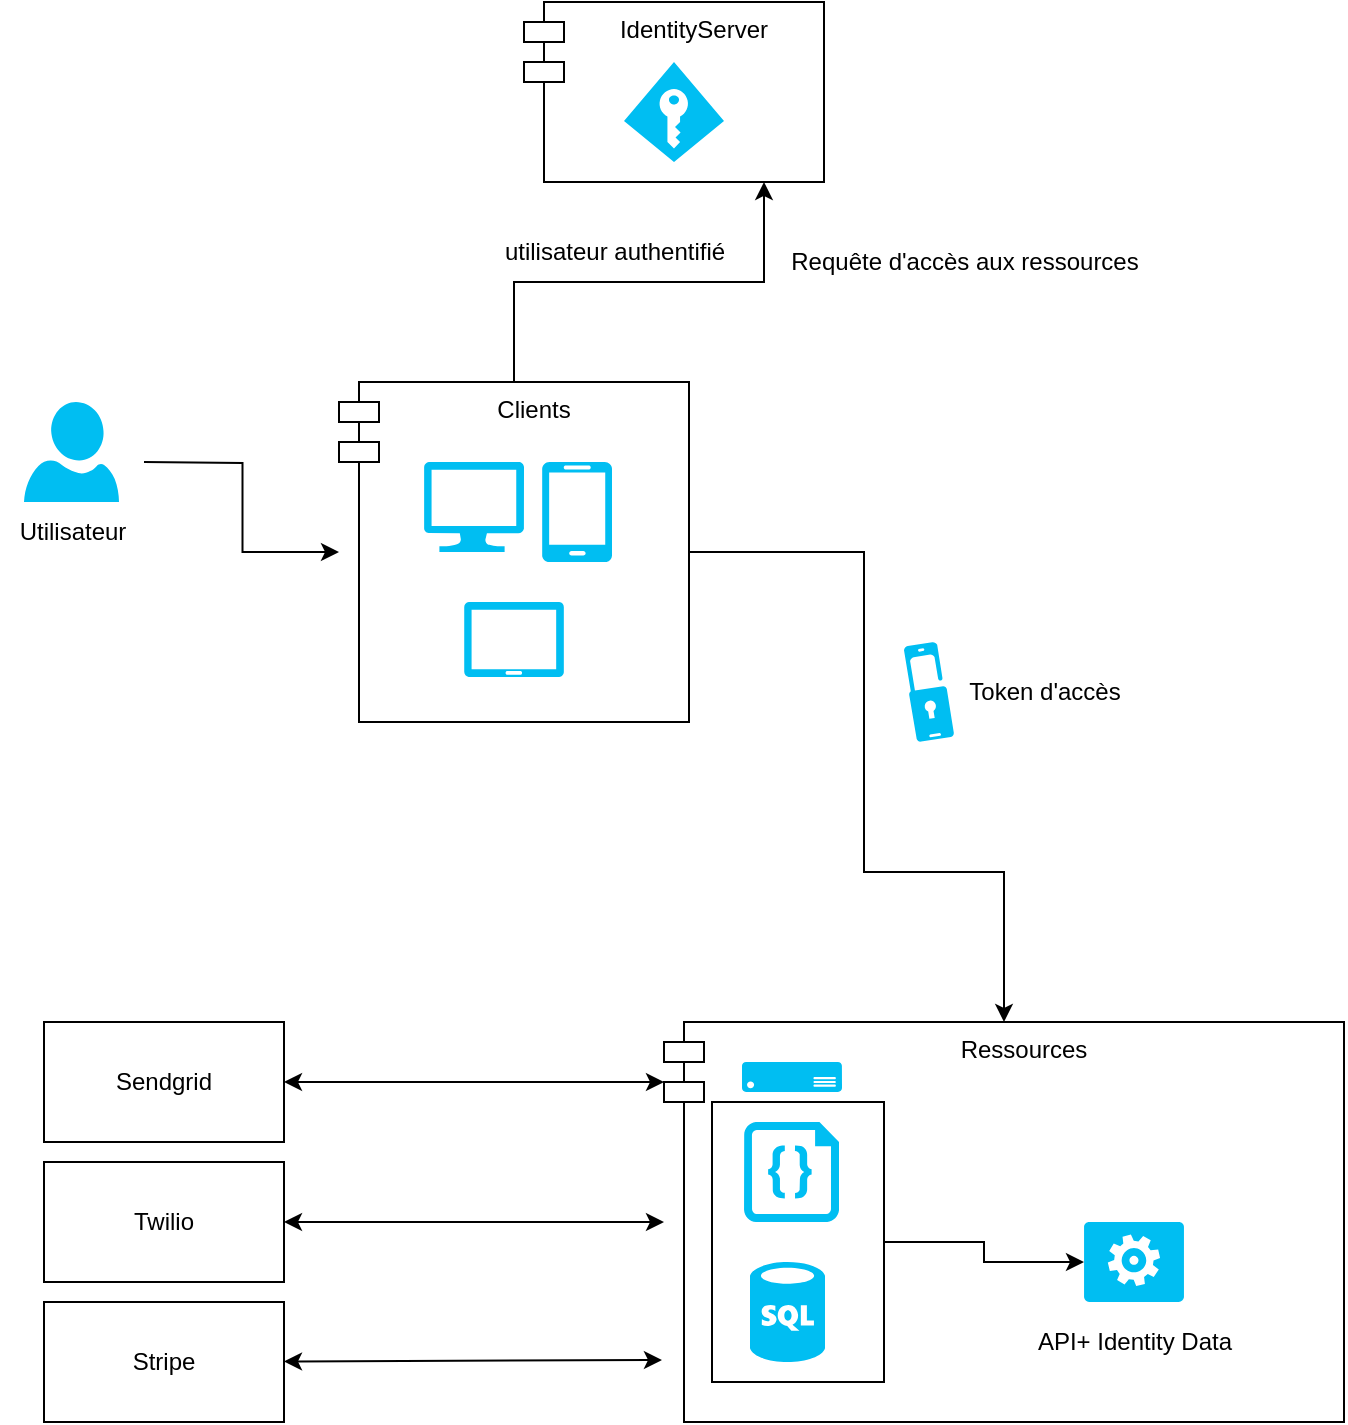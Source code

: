 <mxfile version="12.6.5" type="device"><diagram id="egmRwO-xBD_GMdsH3MdV" name="Page-1"><mxGraphModel dx="1551" dy="1151" grid="1" gridSize="10" guides="1" tooltips="1" connect="1" arrows="1" fold="1" page="1" pageScale="1" pageWidth="827" pageHeight="1169" math="0" shadow="0"><root><mxCell id="0"/><mxCell id="1" parent="0"/><mxCell id="F5FWh1X0nAjyPcDY3jxV-7" value="Ressources" style="shape=module;align=left;spacingLeft=20;align=center;verticalAlign=top;" parent="1" vertex="1"><mxGeometry x="390" y="550" width="340" height="200" as="geometry"/></mxCell><mxCell id="F5FWh1X0nAjyPcDY3jxV-28" style="edgeStyle=orthogonalEdgeStyle;rounded=0;orthogonalLoop=1;jettySize=auto;html=1;entryX=0;entryY=0.5;entryDx=0;entryDy=0;entryPerimeter=0;" parent="1" source="F5FWh1X0nAjyPcDY3jxV-27" target="F5FWh1X0nAjyPcDY3jxV-23" edge="1"><mxGeometry relative="1" as="geometry"/></mxCell><mxCell id="F5FWh1X0nAjyPcDY3jxV-27" value="" style="rounded=0;whiteSpace=wrap;html=1;" parent="1" vertex="1"><mxGeometry x="414" y="590" width="86" height="140" as="geometry"/></mxCell><mxCell id="F5FWh1X0nAjyPcDY3jxV-15" style="edgeStyle=orthogonalEdgeStyle;rounded=0;orthogonalLoop=1;jettySize=auto;html=1;entryX=0.8;entryY=1;entryDx=0;entryDy=0;entryPerimeter=0;" parent="1" source="F5FWh1X0nAjyPcDY3jxV-13" target="F5FWh1X0nAjyPcDY3jxV-6" edge="1"><mxGeometry relative="1" as="geometry"/></mxCell><mxCell id="F5FWh1X0nAjyPcDY3jxV-30" style="edgeStyle=orthogonalEdgeStyle;rounded=0;orthogonalLoop=1;jettySize=auto;html=1;" parent="1" source="F5FWh1X0nAjyPcDY3jxV-13" target="F5FWh1X0nAjyPcDY3jxV-7" edge="1"><mxGeometry relative="1" as="geometry"><Array as="points"><mxPoint x="490" y="315"/><mxPoint x="490" y="475"/><mxPoint x="560" y="475"/></Array></mxGeometry></mxCell><mxCell id="F5FWh1X0nAjyPcDY3jxV-13" value="Clients" style="shape=module;align=left;spacingLeft=20;align=center;verticalAlign=top;" parent="1" vertex="1"><mxGeometry x="227.5" y="230" width="175" height="170" as="geometry"/></mxCell><mxCell id="F5FWh1X0nAjyPcDY3jxV-14" style="edgeStyle=orthogonalEdgeStyle;rounded=0;orthogonalLoop=1;jettySize=auto;html=1;" parent="1" target="F5FWh1X0nAjyPcDY3jxV-13" edge="1"><mxGeometry relative="1" as="geometry"><mxPoint x="130" y="270" as="sourcePoint"/></mxGeometry></mxCell><mxCell id="F5FWh1X0nAjyPcDY3jxV-6" value="IdentityServer" style="shape=module;align=left;spacingLeft=20;align=center;verticalAlign=top;" parent="1" vertex="1"><mxGeometry x="320" y="40" width="150" height="90" as="geometry"/></mxCell><mxCell id="F5FWh1X0nAjyPcDY3jxV-8" value="" style="verticalLabelPosition=bottom;html=1;verticalAlign=top;align=center;strokeColor=none;fillColor=#00BEF2;shape=mxgraph.azure.access_control;" parent="1" vertex="1"><mxGeometry x="370" y="70" width="50" height="50" as="geometry"/></mxCell><mxCell id="F5FWh1X0nAjyPcDY3jxV-9" value="" style="verticalLabelPosition=bottom;html=1;verticalAlign=top;align=center;strokeColor=none;fillColor=#00BEF2;shape=mxgraph.azure.computer;pointerEvents=1;" parent="1" vertex="1"><mxGeometry x="270" y="270" width="50" height="45" as="geometry"/></mxCell><mxCell id="F5FWh1X0nAjyPcDY3jxV-10" value="" style="verticalLabelPosition=bottom;html=1;verticalAlign=top;align=center;strokeColor=none;fillColor=#00BEF2;shape=mxgraph.azure.mobile;pointerEvents=1;" parent="1" vertex="1"><mxGeometry x="329" y="270" width="35" height="50" as="geometry"/></mxCell><mxCell id="F5FWh1X0nAjyPcDY3jxV-11" value="" style="verticalLabelPosition=bottom;html=1;verticalAlign=top;align=center;strokeColor=none;fillColor=#00BEF2;shape=mxgraph.azure.tablet;pointerEvents=1;" parent="1" vertex="1"><mxGeometry x="290" y="340" width="50" height="37.5" as="geometry"/></mxCell><mxCell id="F5FWh1X0nAjyPcDY3jxV-12" style="edgeStyle=orthogonalEdgeStyle;rounded=0;orthogonalLoop=1;jettySize=auto;html=1;exitX=0.5;exitY=1;exitDx=0;exitDy=0;exitPerimeter=0;" parent="1" source="F5FWh1X0nAjyPcDY3jxV-11" target="F5FWh1X0nAjyPcDY3jxV-11" edge="1"><mxGeometry relative="1" as="geometry"/></mxCell><mxCell id="F5FWh1X0nAjyPcDY3jxV-17" value="Requête d'accès aux ressources" style="text;html=1;align=center;verticalAlign=middle;resizable=0;points=[];autosize=1;" parent="1" vertex="1"><mxGeometry x="440" y="160" width="200" height="20" as="geometry"/></mxCell><mxCell id="F5FWh1X0nAjyPcDY3jxV-18" value="utilisateur authentifié" style="text;html=1;align=center;verticalAlign=middle;resizable=0;points=[];autosize=1;" parent="1" vertex="1"><mxGeometry x="300" y="155" width="130" height="20" as="geometry"/></mxCell><mxCell id="F5FWh1X0nAjyPcDY3jxV-19" value="" style="verticalLabelPosition=bottom;html=1;verticalAlign=top;align=center;strokeColor=none;fillColor=#00BEF2;shape=mxgraph.azure.sql_database;" parent="1" vertex="1"><mxGeometry x="433" y="670" width="37.5" height="50" as="geometry"/></mxCell><mxCell id="F5FWh1X0nAjyPcDY3jxV-20" value="" style="verticalLabelPosition=bottom;html=1;verticalAlign=top;align=center;strokeColor=none;fillColor=#00BEF2;shape=mxgraph.azure.user;" parent="1" vertex="1"><mxGeometry x="70" y="240" width="47.5" height="50" as="geometry"/></mxCell><mxCell id="F5FWh1X0nAjyPcDY3jxV-21" value="Utilisateur" style="text;html=1;align=center;verticalAlign=middle;resizable=0;points=[];autosize=1;" parent="1" vertex="1"><mxGeometry x="58.75" y="295" width="70" height="20" as="geometry"/></mxCell><mxCell id="F5FWh1X0nAjyPcDY3jxV-22" value="" style="verticalLabelPosition=bottom;html=1;verticalAlign=top;align=center;strokeColor=none;fillColor=#00BEF2;shape=mxgraph.azure.code_file;pointerEvents=1;" parent="1" vertex="1"><mxGeometry x="430" y="600" width="47.5" height="50" as="geometry"/></mxCell><mxCell id="F5FWh1X0nAjyPcDY3jxV-23" value="" style="verticalLabelPosition=bottom;html=1;verticalAlign=top;align=center;strokeColor=none;fillColor=#00BEF2;shape=mxgraph.azure.worker_role;" parent="1" vertex="1"><mxGeometry x="600" y="650" width="50" height="40" as="geometry"/></mxCell><mxCell id="F5FWh1X0nAjyPcDY3jxV-26" value="API+ Identity Data" style="text;html=1;align=center;verticalAlign=middle;resizable=0;points=[];autosize=1;" parent="1" vertex="1"><mxGeometry x="570" y="700" width="110" height="20" as="geometry"/></mxCell><mxCell id="F5FWh1X0nAjyPcDY3jxV-31" value="" style="verticalLabelPosition=bottom;html=1;verticalAlign=top;align=center;strokeColor=none;fillColor=#00BEF2;shape=mxgraph.azure.server;" parent="1" vertex="1"><mxGeometry x="429" y="570" width="50" height="15" as="geometry"/></mxCell><mxCell id="F5FWh1X0nAjyPcDY3jxV-32" value="" style="verticalLabelPosition=bottom;html=1;verticalAlign=top;align=center;strokeColor=none;fillColor=#00BEF2;shape=mxgraph.azure.multi_factor_authentication;pointerEvents=1;" parent="1" vertex="1"><mxGeometry x="510" y="360" width="25" height="50" as="geometry"/></mxCell><mxCell id="F5FWh1X0nAjyPcDY3jxV-33" value="Token d'accès" style="text;html=1;align=center;verticalAlign=middle;resizable=0;points=[];autosize=1;" parent="1" vertex="1"><mxGeometry x="535" y="375" width="90" height="20" as="geometry"/></mxCell><mxCell id="Y1XHd60A6J4JklqRw8Y6-4" style="edgeStyle=orthogonalEdgeStyle;rounded=0;orthogonalLoop=1;jettySize=auto;html=1;entryX=0;entryY=0.15;entryDx=0;entryDy=0;entryPerimeter=0;startArrow=classic;startFill=1;" edge="1" parent="1" source="Y1XHd60A6J4JklqRw8Y6-1" target="F5FWh1X0nAjyPcDY3jxV-7"><mxGeometry relative="1" as="geometry"/></mxCell><mxCell id="Y1XHd60A6J4JklqRw8Y6-1" value="Sendgrid" style="rounded=0;whiteSpace=wrap;html=1;" vertex="1" parent="1"><mxGeometry x="80" y="550" width="120" height="60" as="geometry"/></mxCell><mxCell id="Y1XHd60A6J4JklqRw8Y6-5" style="edgeStyle=orthogonalEdgeStyle;rounded=0;orthogonalLoop=1;jettySize=auto;html=1;startArrow=classic;startFill=1;" edge="1" parent="1" source="Y1XHd60A6J4JklqRw8Y6-2" target="F5FWh1X0nAjyPcDY3jxV-7"><mxGeometry relative="1" as="geometry"/></mxCell><mxCell id="Y1XHd60A6J4JklqRw8Y6-2" value="Twilio" style="rounded=0;whiteSpace=wrap;html=1;" vertex="1" parent="1"><mxGeometry x="80" y="620" width="120" height="60" as="geometry"/></mxCell><mxCell id="Y1XHd60A6J4JklqRw8Y6-6" style="rounded=0;orthogonalLoop=1;jettySize=auto;html=1;entryX=-0.003;entryY=0.845;entryDx=0;entryDy=0;entryPerimeter=0;startArrow=classic;startFill=1;" edge="1" parent="1" source="Y1XHd60A6J4JklqRw8Y6-3" target="F5FWh1X0nAjyPcDY3jxV-7"><mxGeometry relative="1" as="geometry"/></mxCell><mxCell id="Y1XHd60A6J4JklqRw8Y6-3" value="Stripe" style="rounded=0;whiteSpace=wrap;html=1;" vertex="1" parent="1"><mxGeometry x="80" y="690" width="120" height="60" as="geometry"/></mxCell></root></mxGraphModel></diagram></mxfile>